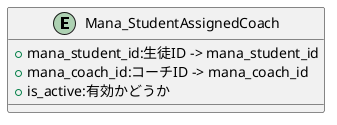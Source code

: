 @startuml

entity "Mana_StudentAssignedCoach" {
    + mana_student_id:生徒ID -> mana_student_id
    + mana_coach_id:コーチID -> mana_coach_id
    + is_active:有効かどうか
}

@enduml
